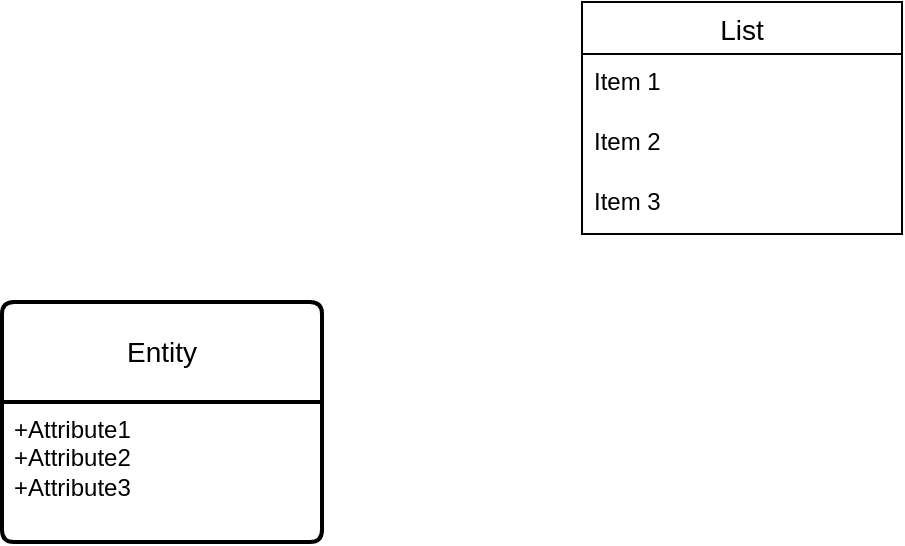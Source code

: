 <mxfile version="22.1.18" type="onedrive">
  <diagram name="Page-1" id="e56a1550-8fbb-45ad-956c-1786394a9013">
    <mxGraphModel grid="1" page="1" gridSize="10" guides="1" tooltips="1" connect="1" arrows="1" fold="1" pageScale="1" pageWidth="1100" pageHeight="850" background="none" math="0" shadow="0">
      <root>
        <mxCell id="0" />
        <mxCell id="1" parent="0" />
        <mxCell id="1SCx8msq42wavlGQRbnY-1" value="Entity" style="swimlane;childLayout=stackLayout;horizontal=1;startSize=50;horizontalStack=0;rounded=1;fontSize=14;fontStyle=0;strokeWidth=2;resizeParent=0;resizeLast=1;shadow=0;dashed=0;align=center;arcSize=4;whiteSpace=wrap;html=1;" vertex="1" parent="1">
          <mxGeometry x="480" y="350" width="160" height="120" as="geometry" />
        </mxCell>
        <mxCell id="1SCx8msq42wavlGQRbnY-2" value="+Attribute1&#xa;+Attribute2&#xa;+Attribute3" style="align=left;strokeColor=none;fillColor=none;spacingLeft=4;fontSize=12;verticalAlign=top;resizable=0;rotatable=0;part=1;html=1;" vertex="1" parent="1SCx8msq42wavlGQRbnY-1">
          <mxGeometry y="50" width="160" height="70" as="geometry" />
        </mxCell>
        <mxCell id="1SCx8msq42wavlGQRbnY-3" value="List" style="swimlane;fontStyle=0;childLayout=stackLayout;horizontal=1;startSize=26;horizontalStack=0;resizeParent=1;resizeParentMax=0;resizeLast=0;collapsible=1;marginBottom=0;align=center;fontSize=14;" vertex="1" parent="1">
          <mxGeometry x="770" y="200" width="160" height="116" as="geometry" />
        </mxCell>
        <mxCell id="1SCx8msq42wavlGQRbnY-4" value="Item 1" style="text;strokeColor=none;fillColor=none;spacingLeft=4;spacingRight=4;overflow=hidden;rotatable=0;points=[[0,0.5],[1,0.5]];portConstraint=eastwest;fontSize=12;whiteSpace=wrap;html=1;" vertex="1" parent="1SCx8msq42wavlGQRbnY-3">
          <mxGeometry y="26" width="160" height="30" as="geometry" />
        </mxCell>
        <mxCell id="1SCx8msq42wavlGQRbnY-5" value="Item 2" style="text;strokeColor=none;fillColor=none;spacingLeft=4;spacingRight=4;overflow=hidden;rotatable=0;points=[[0,0.5],[1,0.5]];portConstraint=eastwest;fontSize=12;whiteSpace=wrap;html=1;" vertex="1" parent="1SCx8msq42wavlGQRbnY-3">
          <mxGeometry y="56" width="160" height="30" as="geometry" />
        </mxCell>
        <mxCell id="1SCx8msq42wavlGQRbnY-6" value="Item 3" style="text;strokeColor=none;fillColor=none;spacingLeft=4;spacingRight=4;overflow=hidden;rotatable=0;points=[[0,0.5],[1,0.5]];portConstraint=eastwest;fontSize=12;whiteSpace=wrap;html=1;" vertex="1" parent="1SCx8msq42wavlGQRbnY-3">
          <mxGeometry y="86" width="160" height="30" as="geometry" />
        </mxCell>
      </root>
    </mxGraphModel>
  </diagram>
</mxfile>
